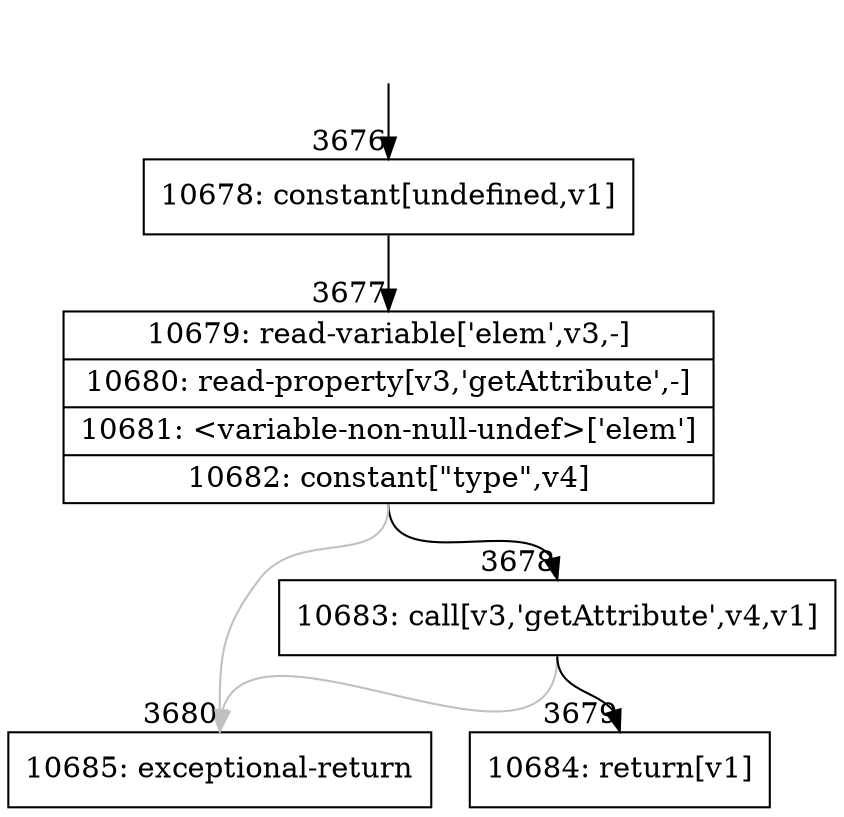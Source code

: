 digraph {
rankdir="TD"
BB_entry241[shape=none,label=""];
BB_entry241 -> BB3676 [tailport=s, headport=n, headlabel="    3676"]
BB3676 [shape=record label="{10678: constant[undefined,v1]}" ] 
BB3676 -> BB3677 [tailport=s, headport=n, headlabel="      3677"]
BB3677 [shape=record label="{10679: read-variable['elem',v3,-]|10680: read-property[v3,'getAttribute',-]|10681: \<variable-non-null-undef\>['elem']|10682: constant[\"type\",v4]}" ] 
BB3677 -> BB3678 [tailport=s, headport=n, headlabel="      3678"]
BB3677 -> BB3680 [tailport=s, headport=n, color=gray, headlabel="      3680"]
BB3678 [shape=record label="{10683: call[v3,'getAttribute',v4,v1]}" ] 
BB3678 -> BB3679 [tailport=s, headport=n, headlabel="      3679"]
BB3678 -> BB3680 [tailport=s, headport=n, color=gray]
BB3679 [shape=record label="{10684: return[v1]}" ] 
BB3680 [shape=record label="{10685: exceptional-return}" ] 
}
